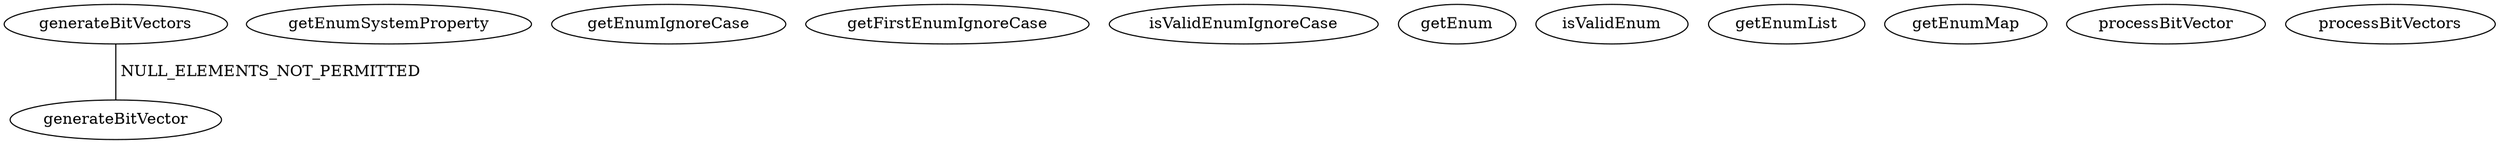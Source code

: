 digraph G {
generateBitVectors;
getEnumSystemProperty;
getEnumIgnoreCase;
getFirstEnumIgnoreCase;
isValidEnumIgnoreCase;
getEnum;
isValidEnum;
generateBitVector;
getEnumList;
getEnumMap;
processBitVector;
processBitVectors;
generateBitVectors -> generateBitVector [label=" NULL_ELEMENTS_NOT_PERMITTED", dir=none];
}